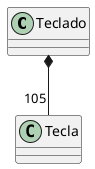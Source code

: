 @startuml ejercicio-b1
class Teclado
class Tecla
Teclado *-- "105" Tecla  
@enduml

@startuml ejercicio-b2
class Estudiante
class Empleado
class Profesor
class Persona1
Persona1 <|-- Estudiante
Persona1 <|-- Profesor
Persona1 <|-- Empleado
@enduml

@startuml ejercicio-b3
class Disco
class Pista
class Sector
Pista *--  Sector
Disco *-- Pista
@enduml

@startuml ejercicio-b4
class Triangulo{
-ladoA
-ladoB
-ladoC
}
class Poligono
class Lado
Poligono <|-- Triangulo
Poligono *-- Lado 
Triangulo "1" -- "3" Lado
@enduml

@startuml ejercicio-b5
class Equipo_baseball
class Jugador
class Estadio

Equipo_baseball "1" *--  "many" Jugador
Equipo_baseball "1" o-- "1" Estadio

@enduml

@startuml ejercicio-b6
class Comite
class Persona
class Coordinador

Persona <|-- Coordinador
Comite "1" *--  "2-many" Persona 
Coordinador "1" -- "many" Comite
@enduml

@startuml ejercicio-b7
class Caracterizacion
class Criterio
class Elemento_clasificado
Caracterizacion "1" *--  "1-many" Criterio
Elemento_clasificado "1" -- "1" Caracterizacion 
@enduml


@startuml ejercicio-8b
class Laboratorio
class Equipo
class Laboratorio_nuclear
class Equipo_nuclear
Laboratorio <|-- Laboratorio_nuclear
Equipo "many" -- "1" Laboratorio
Laboratorio_nuclear "1" -- "many" Equipo_nuclear
Equipo <|-- Equipo_nuclear
@enduml


@startuml ejercicio-9b
class Operando
class UFC
class TCF
class Ecuacion_FP
class Subfactor_complejidad_Fi
Operando "1"-- "1"UFC
Operando "1"--"1" TCF
Ecuacion_FP  *-- Operando
TCF  *-- "14" Subfactor_complejidad_Fi
@enduml

@startuml ejercicio-10b

class TEG
class TGM
class Trabajo_inv
class Persona_2
class Estudiante_post
class Estudiante_pre
class Profesor_
Persona_2 <|-- Estudiante_post
Persona_2 <|-- Estudiante_pre
Persona_2 <|-- Profesor_
Trabajo_inv <|-- TEG
Trabajo_inv <|-- TGM
Profesor_ "1-2" -- "1-many"Trabajo_inv 
TGM "1" *-- "1" Estudiante_post
TEG "1" *-- "1-2" Estudiante_pre
@enduml


@startuml ejercicio-b11
class Documento_gra
class Hoja
Documento_gra *-- "many" Hoja
class Obj_dibujo
Hoja "1" *-- "1"Obj_dibujo
class Texto
class Fig_2d
class grupo
Obj_dibujo -- Texto
Obj_dibujo -- Fig_2d
grupo "1" -- "2-many" Obj_dibujo
class Circulo
class Cuadrado
Fig_2d <|-- Circulo
Fig_2d <|-- Cuadrado
@enduml
 